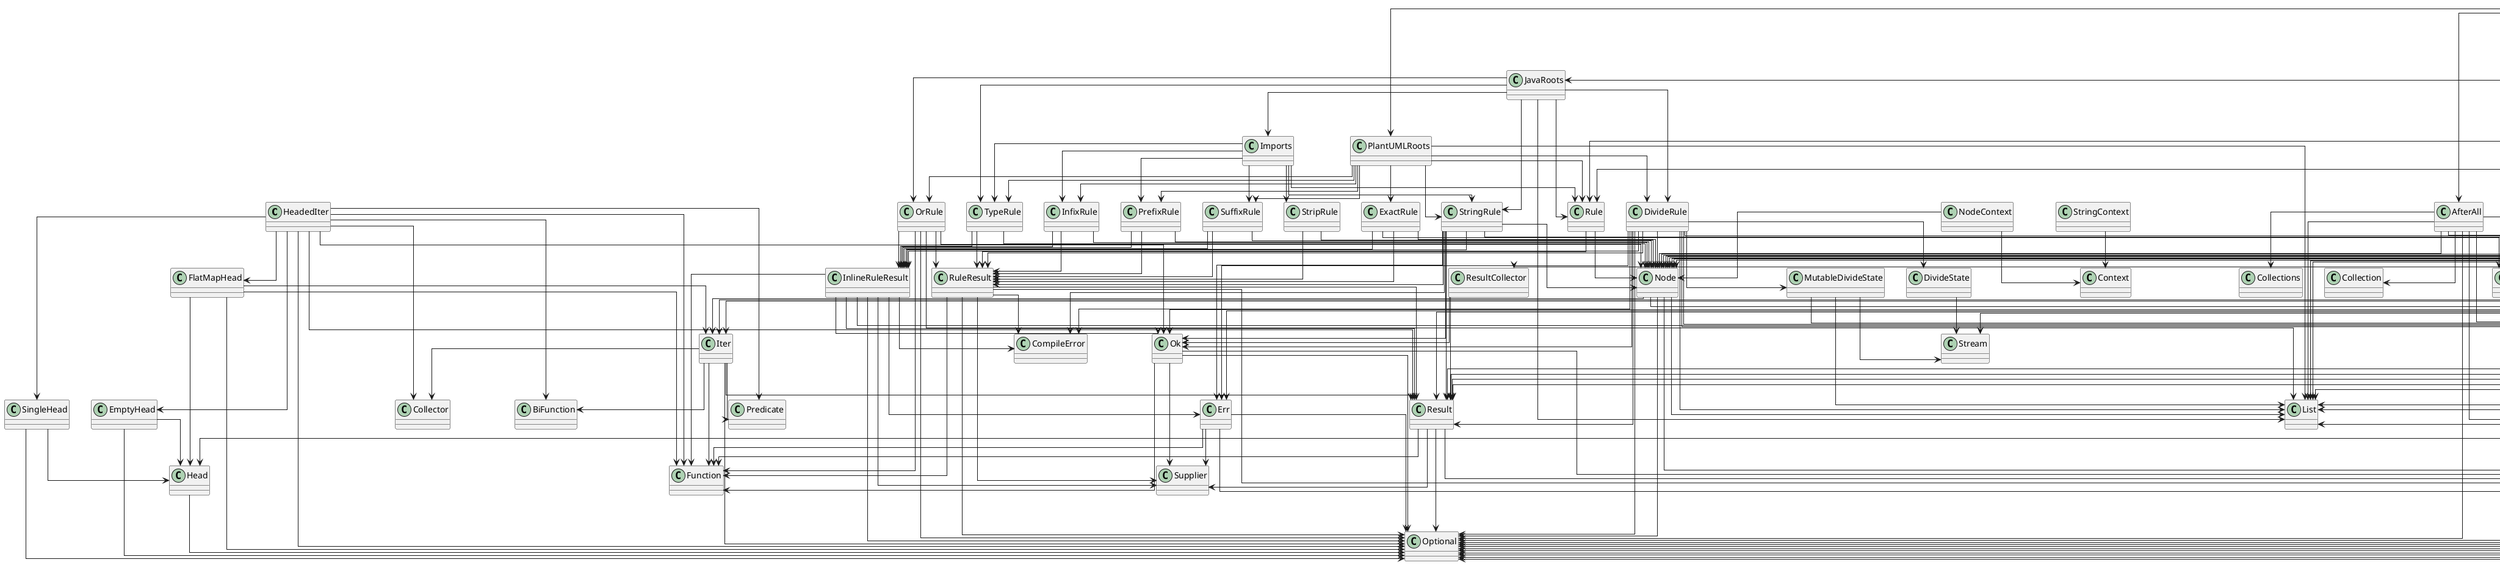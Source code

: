 @startuml
skinparam linetype ortho
class HeadedIter
HeadedIter --> Collector
HeadedIter --> EmptyHead
HeadedIter --> FlatMapHead
HeadedIter --> SingleHead
HeadedIter --> Ok
HeadedIter --> Result
HeadedIter --> Optional
HeadedIter --> BiFunction
HeadedIter --> Function
HeadedIter --> Predicate
class Roots
Roots --> Node
Roots --> Location
Roots --> Map
class CompileError
class All
All --> Node
All --> Location
All --> Map
class EmptyHead
EmptyHead --> Head
EmptyHead --> Optional
class JavaRoots
JavaRoots --> Imports
JavaRoots --> DivideRule
JavaRoots --> OrRule
JavaRoots --> Rule
JavaRoots --> StringRule
JavaRoots --> TypeRule
JavaRoots --> List
class RuleResult
RuleResult --> Tuple2
RuleResult --> Result
RuleResult --> CompileError
RuleResult --> Optional
RuleResult --> Function
RuleResult --> Supplier
class Sources
Sources --> Result
Sources --> IOException
Sources --> Map
class Iters
Iters --> Tuple2
Iters --> RangeHead
Iters --> ArrayList
Iters --> List
Iters --> Map
Iters --> Set
class PlantUMLRoots
PlantUMLRoots --> DivideRule
PlantUMLRoots --> ExactRule
PlantUMLRoots --> InfixRule
PlantUMLRoots --> OrRule
PlantUMLRoots --> PrefixRule
PlantUMLRoots --> Rule
PlantUMLRoots --> StringRule
PlantUMLRoots --> SuffixRule
PlantUMLRoots --> TypeRule
PlantUMLRoots --> List
class SafeFiles
SafeFiles --> Iter
SafeFiles --> Iters
SafeFiles --> Err
SafeFiles --> Ok
SafeFiles --> Result
SafeFiles --> IOException
SafeFiles --> Files
SafeFiles --> Path
SafeFiles --> Optional
SafeFiles --> Collectors
SafeFiles --> Stream
class Lexer
Lexer --> Location
Lexer --> Map
class StringRule
StringRule --> Err
StringRule --> Ok
StringRule --> Result
StringRule --> CompileError
StringRule --> MapNode
StringRule --> Node
StringRule --> InlineRuleResult
StringRule --> RuleResult
class Tuple2
class PathSources
PathSources --> SafeFiles
PathSources --> Tuple2
PathSources --> MapCollector
PathSources --> ResultCollector
PathSources --> Result
PathSources --> IOException
PathSources --> Files
PathSources --> Path
PathSources --> Map
class BeforePasser
BeforePasser --> Tuple2
BeforePasser --> MapNode
BeforePasser --> Node
BeforePasser --> ParseState
BeforePasser --> Optional
class AfterPasser
AfterPasser --> Tuple2
AfterPasser --> MapNode
AfterPasser --> Node
AfterPasser --> ParseState
AfterPasser --> ArrayList
AfterPasser --> List
AfterPasser --> Optional
class Imports
Imports --> InfixRule
Imports --> PrefixRule
Imports --> Rule
Imports --> StringRule
Imports --> StripRule
Imports --> SuffixRule
Imports --> TypeRule
class Source
Source --> Result
Source --> IOException
class DivideState
DivideState --> Stream
class RuleGenerator
RuleGenerator --> Tuple2
RuleGenerator --> Iters
RuleGenerator --> MapCollector
RuleGenerator --> Node
RuleGenerator --> Rule
RuleGenerator --> Location
RuleGenerator --> Map
class Generator
Generator --> Location
Generator --> Map
class FlatMapHead
FlatMapHead --> Head
FlatMapHead --> Iter
FlatMapHead --> Optional
FlatMapHead --> Function
class Passer
Passer --> Tuple2
Passer --> Node
Passer --> ParseState
Passer --> Optional
class ResultCollector
ResultCollector --> Ok
ResultCollector --> Result
class InfixRule
InfixRule --> Node
InfixRule --> InlineRuleResult
InfixRule --> RuleResult
class PrefixRule
PrefixRule --> Node
PrefixRule --> InlineRuleResult
PrefixRule --> RuleResult
class MapCollector
MapCollector --> Tuple2
MapCollector --> HashMap
MapCollector --> Map
class NodeContext
NodeContext --> Context
NodeContext --> Node
class CompileApplication
CompileApplication --> Location
CompileApplication --> Sources
CompileApplication --> Targets
CompileApplication --> Generator
CompileApplication --> Lexer
CompileApplication --> Parser
CompileApplication --> Roots
CompileApplication --> IOException
CompileApplication --> Map
CompileApplication --> Optional
class ExactRule
ExactRule --> MapNode
ExactRule --> Node
ExactRule --> InlineRuleResult
ExactRule --> RuleResult
class PathSource
PathSource --> SafeFiles
PathSource --> Result
PathSource --> IOException
PathSource --> Path
PathSource --> ArrayList
PathSource --> List
class Collector
class Head
Head --> Optional
class TypeRule
TypeRule --> Node
TypeRule --> InlineRuleResult
TypeRule --> RuleResult
class Node
Node --> Tuple2
Node --> Iter
Node --> List
Node --> Map
Node --> Optional
class OrRule
OrRule --> Node
OrRule --> InlineRuleResult
OrRule --> RuleResult
OrRule --> List
OrRule --> Optional
OrRule --> Function
class ParseState
ParseState --> Location
class Rule
Rule --> Node
Rule --> RuleResult
class InlineRuleResult
InlineRuleResult --> Tuple2
InlineRuleResult --> Err
InlineRuleResult --> Ok
InlineRuleResult --> Result
InlineRuleResult --> CompileError
InlineRuleResult --> Optional
InlineRuleResult --> Function
InlineRuleResult --> Supplier
class TreeParser
TreeParser --> Tuple2
TreeParser --> Iters
TreeParser --> MapCollector
TreeParser --> Node
TreeParser --> Location
TreeParser --> ParseState
TreeParser --> ArrayList
TreeParser --> List
TreeParser --> Map
class Location
Location --> List
class Parser
class StringContext
StringContext --> Context
class PathTargets
PathTargets --> SafeFiles
PathTargets --> Iters
PathTargets --> IOException
PathTargets --> Files
PathTargets --> Path
PathTargets --> Map
PathTargets --> Optional
class SingleHead
SingleHead --> Head
SingleHead --> Optional
class StripRule
StripRule --> Node
StripRule --> RuleResult
class Iter
Iter --> Collector
Iter --> Result
Iter --> Optional
Iter --> BiFunction
Iter --> Function
Iter --> Predicate
class Ok
Ok --> Tuple2
Ok --> Optional
Ok --> Function
Ok --> Supplier
class Application
Application --> IOException
Application --> Optional
class RangeHead
RangeHead --> Head
RangeHead --> Optional
class DivideRule
DivideRule --> Err
DivideRule --> Ok
DivideRule --> Result
DivideRule --> CompileError
DivideRule --> MapNode
DivideRule --> Node
DivideRule --> DivideState
DivideRule --> MutableDivideState
DivideRule --> InlineRuleResult
DivideRule --> RuleResult
DivideRule --> ArrayList
DivideRule --> List
DivideRule --> Optional
DivideRule --> Collectors
class Err
Err --> Tuple2
Err --> Optional
Err --> Function
Err --> Supplier
class RuleLexer
RuleLexer --> Tuple2
RuleLexer --> Iters
RuleLexer --> MapCollector
RuleLexer --> MapNode
RuleLexer --> Node
RuleLexer --> Rule
RuleLexer --> Location
RuleLexer --> Map
class Context
class SuffixRule
SuffixRule --> Node
SuffixRule --> InlineRuleResult
SuffixRule --> RuleResult
class Result
Result --> Tuple2
Result --> Optional
Result --> Function
Result --> Supplier
class AfterAll
AfterAll --> MapNode
AfterAll --> Node
AfterAll --> Location
AfterAll --> ArrayList
AfterAll --> Collection
AfterAll --> Collections
AfterAll --> List
AfterAll --> Map
AfterAll --> Optional
class Main
Main --> Application
Main --> CompileApplication
Main --> JavaRoots
Main --> PlantUMLRoots
Main --> PathSources
Main --> PathTargets
Main --> Sources
Main --> Targets
Main --> AfterAll
Main --> AfterPasser
Main --> BeforePasser
Main --> Lexer
Main --> Parser
Main --> RuleGenerator
Main --> RuleLexer
Main --> TreeParser
Main --> IOException
Main --> Paths
class MutableDivideState
MutableDivideState --> ArrayList
MutableDivideState --> List
MutableDivideState --> Stream
class MapNode
MapNode --> Tuple2
MapNode --> Iter
MapNode --> Iters
MapNode --> HashMap
MapNode --> List
MapNode --> Map
MapNode --> Optional
class Targets
Targets --> IOException
Targets --> Map
Targets --> Optional
@enduml
